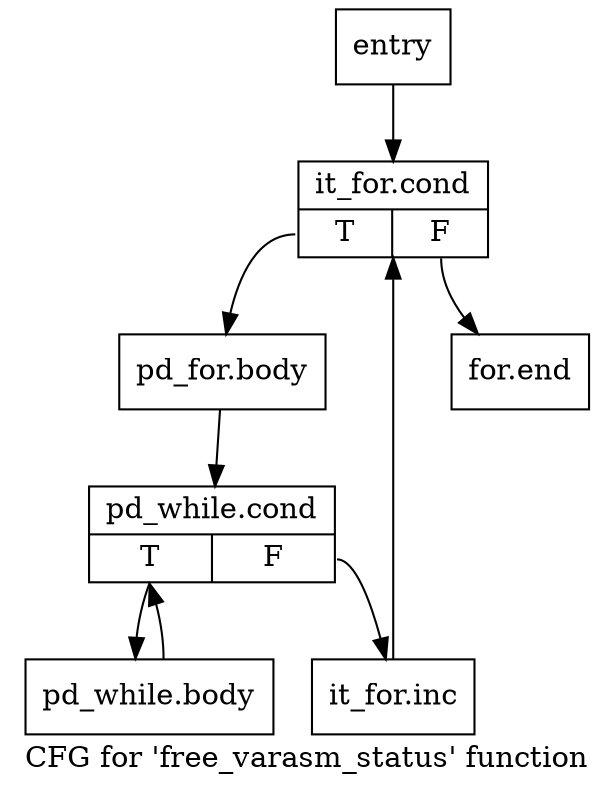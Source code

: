 digraph "CFG for 'free_varasm_status' function" {
	label="CFG for 'free_varasm_status' function";

	Node0x989d4c0 [shape=record,label="{entry}"];
	Node0x989d4c0 -> Node0x98c5c50;
	Node0x98c5c50 [shape=record,label="{it_for.cond|{<s0>T|<s1>F}}"];
	Node0x98c5c50:s0 -> Node0x98c5ca0;
	Node0x98c5c50:s1 -> Node0x98c5de0;
	Node0x98c5ca0 [shape=record,label="{pd_for.body}"];
	Node0x98c5ca0 -> Node0x98c5cf0;
	Node0x98c5cf0 [shape=record,label="{pd_while.cond|{<s0>T|<s1>F}}"];
	Node0x98c5cf0:s0 -> Node0x98c5d40;
	Node0x98c5cf0:s1 -> Node0x98c5d90;
	Node0x98c5d40 [shape=record,label="{pd_while.body}"];
	Node0x98c5d40 -> Node0x98c5cf0;
	Node0x98c5d90 [shape=record,label="{it_for.inc}"];
	Node0x98c5d90 -> Node0x98c5c50;
	Node0x98c5de0 [shape=record,label="{for.end}"];
}
